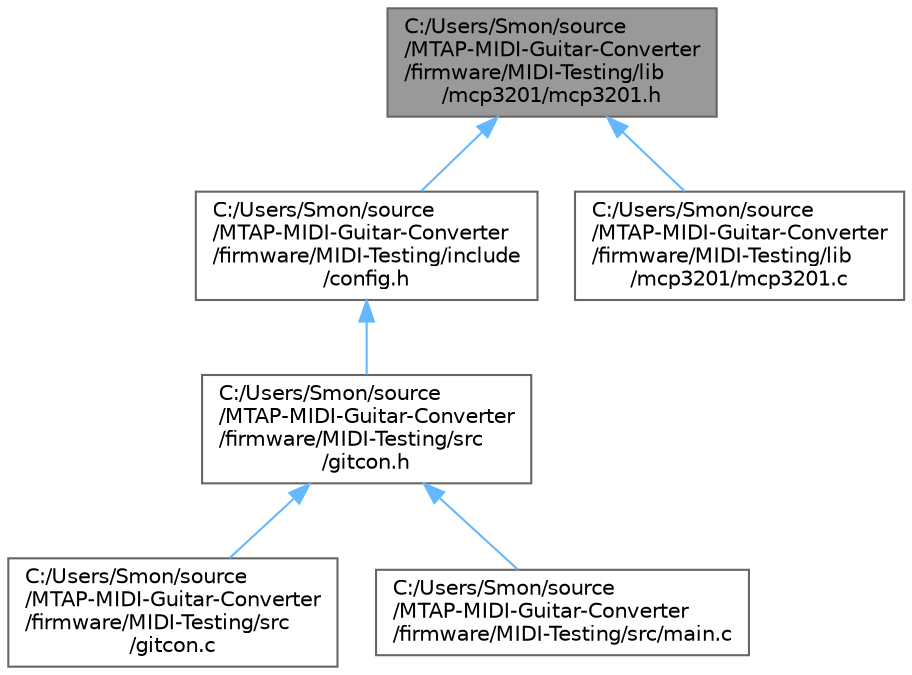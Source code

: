 digraph "C:/Users/Smon/source/MTAP-MIDI-Guitar-Converter/firmware/MIDI-Testing/lib/mcp3201/mcp3201.h"
{
 // LATEX_PDF_SIZE
  bgcolor="transparent";
  edge [fontname=Helvetica,fontsize=10,labelfontname=Helvetica,labelfontsize=10];
  node [fontname=Helvetica,fontsize=10,shape=box,height=0.2,width=0.4];
  Node1 [label="C:/Users/Smon/source\l/MTAP-MIDI-Guitar-Converter\l/firmware/MIDI-Testing/lib\l/mcp3201/mcp3201.h",height=0.2,width=0.4,color="gray40", fillcolor="grey60", style="filled", fontcolor="black",tooltip=" "];
  Node1 -> Node2 [dir="back",color="steelblue1",style="solid"];
  Node2 [label="C:/Users/Smon/source\l/MTAP-MIDI-Guitar-Converter\l/firmware/MIDI-Testing/include\l/config.h",height=0.2,width=0.4,color="grey40", fillcolor="white", style="filled",URL="$config_8h.html",tooltip=" "];
  Node2 -> Node3 [dir="back",color="steelblue1",style="solid"];
  Node3 [label="C:/Users/Smon/source\l/MTAP-MIDI-Guitar-Converter\l/firmware/MIDI-Testing/src\l/gitcon.h",height=0.2,width=0.4,color="grey40", fillcolor="white", style="filled",URL="$gitcon_8h.html",tooltip=" "];
  Node3 -> Node4 [dir="back",color="steelblue1",style="solid"];
  Node4 [label="C:/Users/Smon/source\l/MTAP-MIDI-Guitar-Converter\l/firmware/MIDI-Testing/src\l/gitcon.c",height=0.2,width=0.4,color="grey40", fillcolor="white", style="filled",URL="$gitcon_8c.html",tooltip=" "];
  Node3 -> Node5 [dir="back",color="steelblue1",style="solid"];
  Node5 [label="C:/Users/Smon/source\l/MTAP-MIDI-Guitar-Converter\l/firmware/MIDI-Testing/src/main.c",height=0.2,width=0.4,color="grey40", fillcolor="white", style="filled",URL="$main_8c.html",tooltip="main file for gitcon project"];
  Node1 -> Node6 [dir="back",color="steelblue1",style="solid"];
  Node6 [label="C:/Users/Smon/source\l/MTAP-MIDI-Guitar-Converter\l/firmware/MIDI-Testing/lib\l/mcp3201/mcp3201.c",height=0.2,width=0.4,color="grey40", fillcolor="white", style="filled",URL="$mcp3201_8c.html",tooltip=" "];
}
